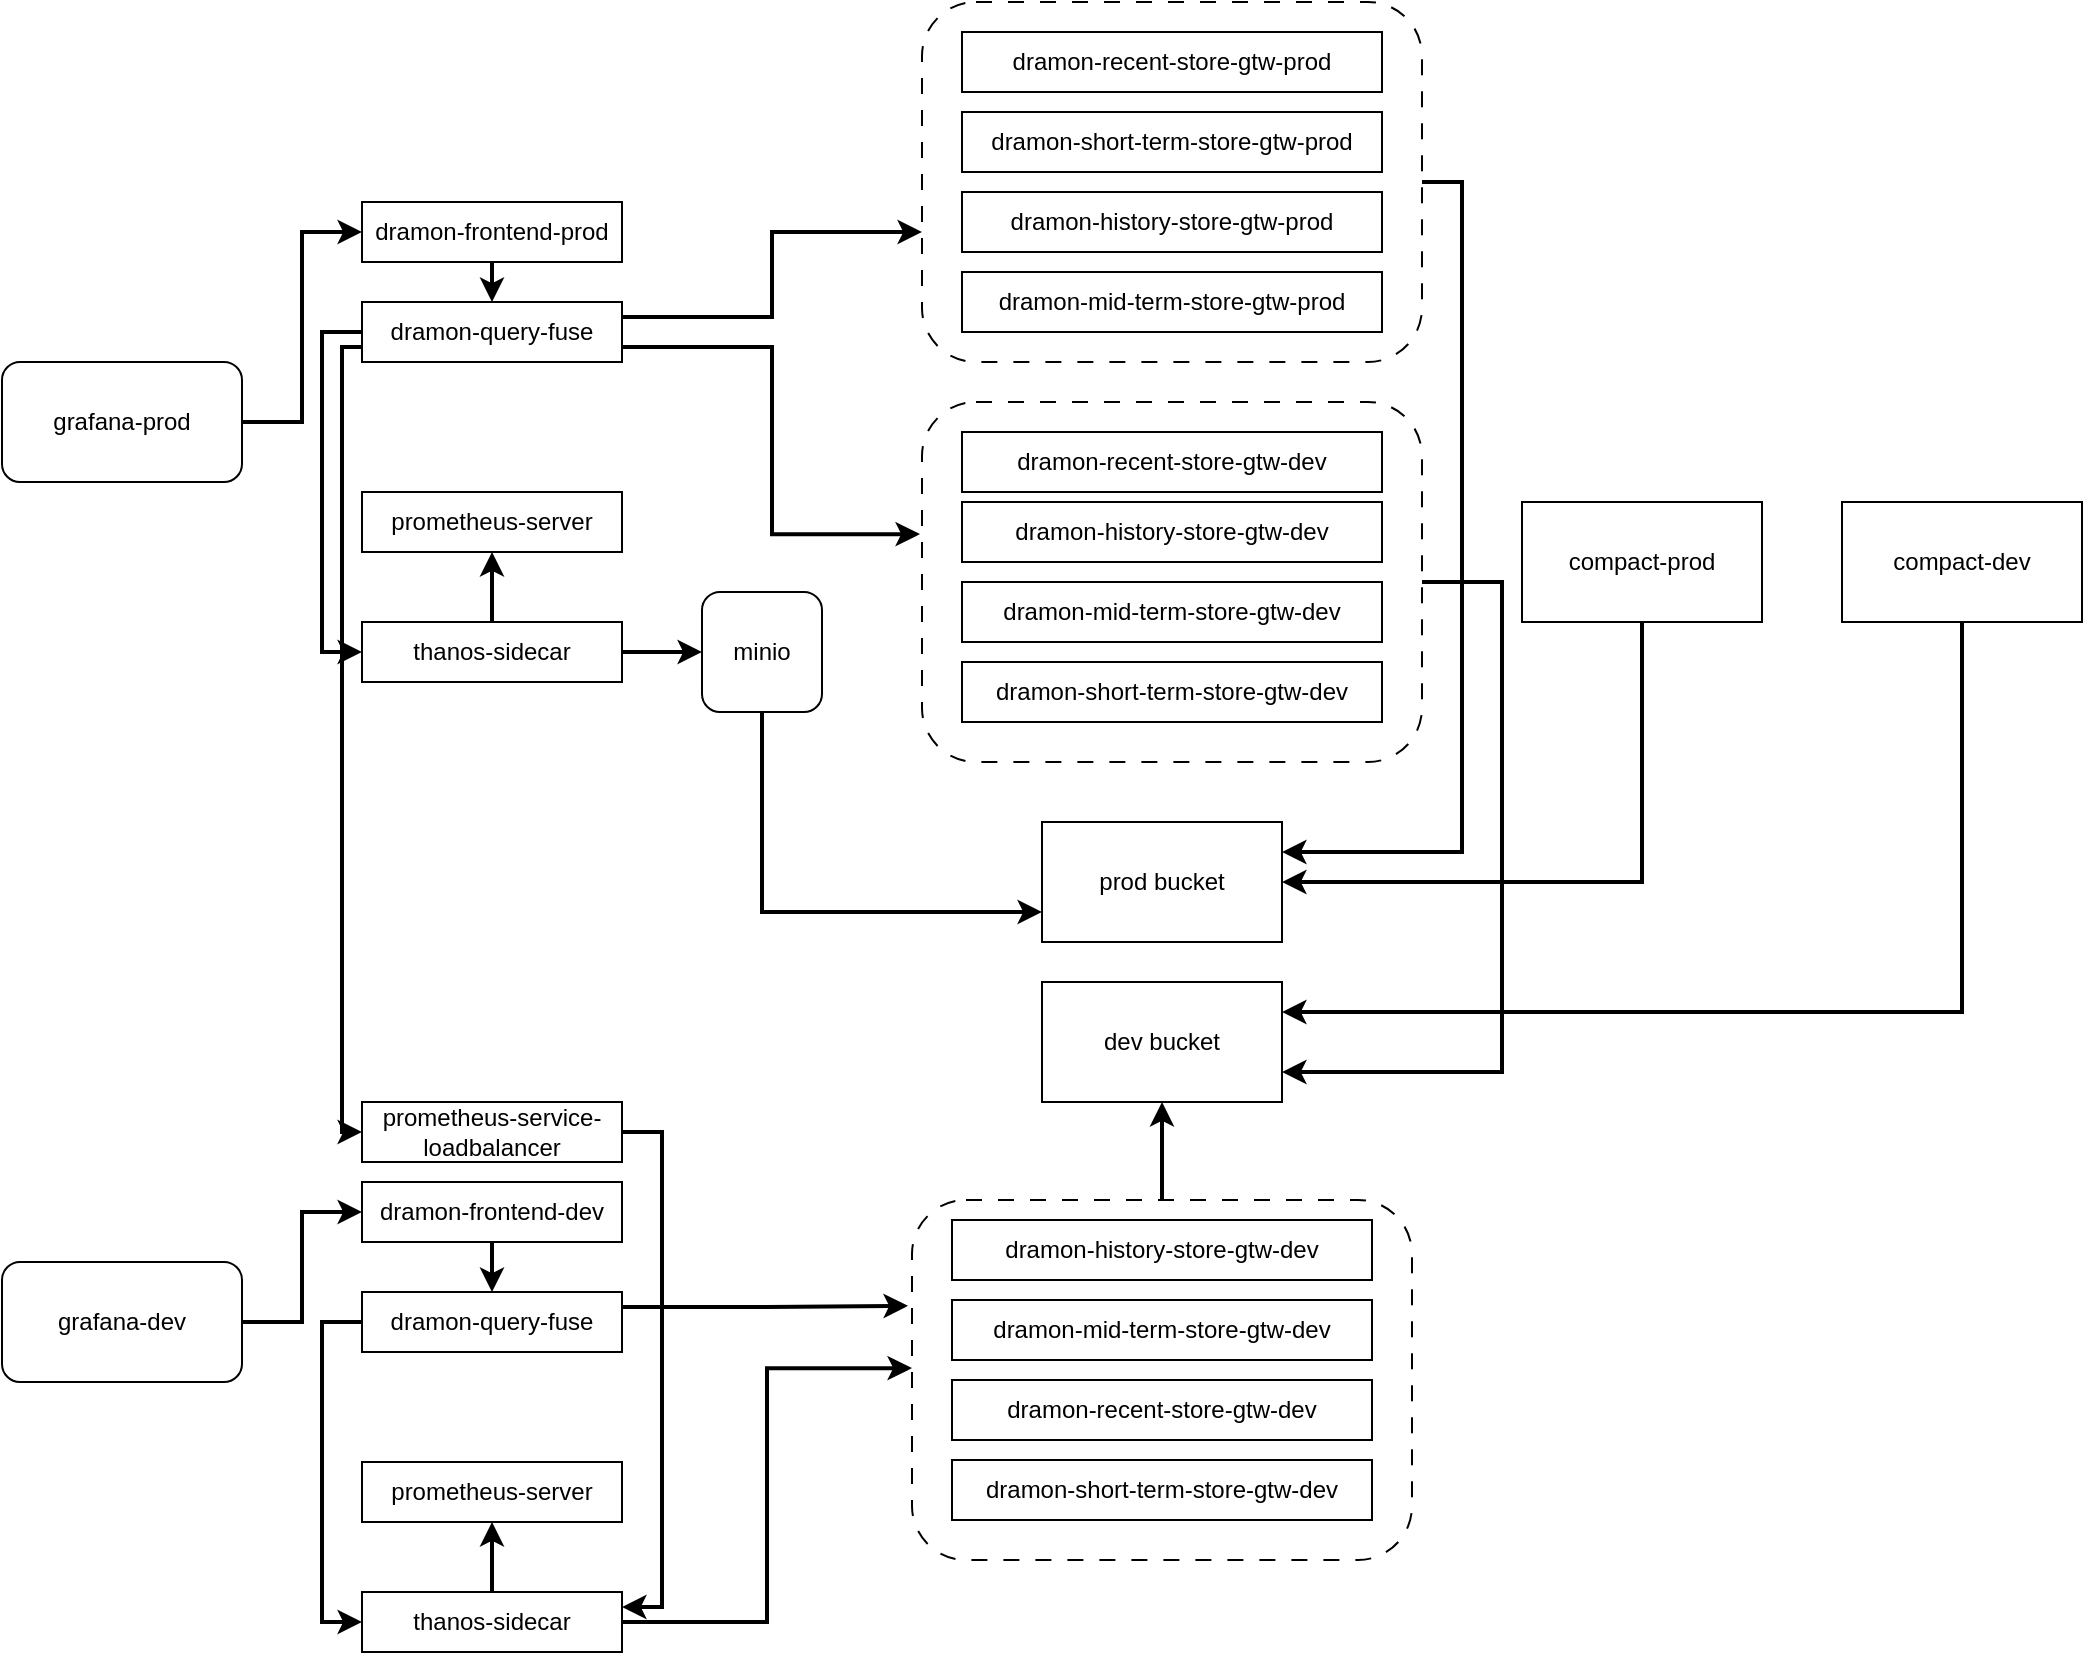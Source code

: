 <mxfile version="21.2.3" type="github">
  <diagram name="Page-1" id="c7558073-3199-34d8-9f00-42111426c3f3">
    <mxGraphModel dx="880" dy="452" grid="1" gridSize="10" guides="1" tooltips="1" connect="1" arrows="1" fold="1" page="1" pageScale="1" pageWidth="826" pageHeight="1169" background="none" math="0" shadow="0">
      <root>
        <mxCell id="0" />
        <mxCell id="1" parent="0" />
        <mxCell id="tp-TrREpgneFB7gpDnLy-1" value="" style="group" parent="1" vertex="1" connectable="0">
          <mxGeometry x="20" y="370" width="1040" height="825" as="geometry" />
        </mxCell>
        <mxCell id="u2j_IW3laRriKSuZbmPG-146" value="" style="rounded=1;whiteSpace=wrap;html=1;dashed=1;dashPattern=8 8;" parent="tp-TrREpgneFB7gpDnLy-1" vertex="1">
          <mxGeometry x="455" y="599" width="250" height="180" as="geometry" />
        </mxCell>
        <mxCell id="u2j_IW3laRriKSuZbmPG-108" value="" style="rounded=1;whiteSpace=wrap;html=1;dashed=1;dashPattern=8 8;" parent="tp-TrREpgneFB7gpDnLy-1" vertex="1">
          <mxGeometry x="460" y="200" width="250" height="180" as="geometry" />
        </mxCell>
        <mxCell id="u2j_IW3laRriKSuZbmPG-106" value="" style="rounded=1;whiteSpace=wrap;html=1;dashed=1;dashPattern=8 8;" parent="tp-TrREpgneFB7gpDnLy-1" vertex="1">
          <mxGeometry x="460" width="250" height="180" as="geometry" />
        </mxCell>
        <mxCell id="u2j_IW3laRriKSuZbmPG-96" value="grafana-prod" style="rounded=1;whiteSpace=wrap;html=1;" parent="tp-TrREpgneFB7gpDnLy-1" vertex="1">
          <mxGeometry y="180" width="120" height="60" as="geometry" />
        </mxCell>
        <mxCell id="u2j_IW3laRriKSuZbmPG-97" value="grafana-dev" style="rounded=1;whiteSpace=wrap;html=1;" parent="tp-TrREpgneFB7gpDnLy-1" vertex="1">
          <mxGeometry y="630" width="120" height="60" as="geometry" />
        </mxCell>
        <mxCell id="u2j_IW3laRriKSuZbmPG-98" value="dramon-history-store-gtw-prod" style="rounded=0;whiteSpace=wrap;html=1;" parent="tp-TrREpgneFB7gpDnLy-1" vertex="1">
          <mxGeometry x="480" y="95" width="210" height="30" as="geometry" />
        </mxCell>
        <mxCell id="u2j_IW3laRriKSuZbmPG-99" value="dramon-short-term-store-gtw-prod" style="rounded=0;whiteSpace=wrap;html=1;" parent="tp-TrREpgneFB7gpDnLy-1" vertex="1">
          <mxGeometry x="480" y="55" width="210" height="30" as="geometry" />
        </mxCell>
        <mxCell id="u2j_IW3laRriKSuZbmPG-100" value="dramon-recent-store-gtw-prod" style="rounded=0;whiteSpace=wrap;html=1;" parent="tp-TrREpgneFB7gpDnLy-1" vertex="1">
          <mxGeometry x="480" y="15" width="210" height="30" as="geometry" />
        </mxCell>
        <mxCell id="u2j_IW3laRriKSuZbmPG-101" value="dramon-mid-term-store-gtw-prod" style="rounded=0;whiteSpace=wrap;html=1;" parent="tp-TrREpgneFB7gpDnLy-1" vertex="1">
          <mxGeometry x="480" y="135" width="210" height="30" as="geometry" />
        </mxCell>
        <mxCell id="u2j_IW3laRriKSuZbmPG-102" value="dramon-recent-store-gtw-dev" style="rounded=0;whiteSpace=wrap;html=1;" parent="tp-TrREpgneFB7gpDnLy-1" vertex="1">
          <mxGeometry x="480" y="215" width="210" height="30" as="geometry" />
        </mxCell>
        <mxCell id="u2j_IW3laRriKSuZbmPG-103" value="dramon-history-store-gtw-dev" style="rounded=0;whiteSpace=wrap;html=1;" parent="tp-TrREpgneFB7gpDnLy-1" vertex="1">
          <mxGeometry x="480" y="250" width="210" height="30" as="geometry" />
        </mxCell>
        <mxCell id="u2j_IW3laRriKSuZbmPG-104" value="dramon-mid-term-store-gtw-dev" style="rounded=0;whiteSpace=wrap;html=1;" parent="tp-TrREpgneFB7gpDnLy-1" vertex="1">
          <mxGeometry x="480" y="290" width="210" height="30" as="geometry" />
        </mxCell>
        <mxCell id="u2j_IW3laRriKSuZbmPG-105" value="dramon-short-term-store-gtw-dev" style="rounded=0;whiteSpace=wrap;html=1;" parent="tp-TrREpgneFB7gpDnLy-1" vertex="1">
          <mxGeometry x="480" y="330" width="210" height="30" as="geometry" />
        </mxCell>
        <mxCell id="u2j_IW3laRriKSuZbmPG-109" value="minio" style="rounded=1;whiteSpace=wrap;html=1;" parent="tp-TrREpgneFB7gpDnLy-1" vertex="1">
          <mxGeometry x="350" y="295" width="60" height="60" as="geometry" />
        </mxCell>
        <mxCell id="u2j_IW3laRriKSuZbmPG-116" style="edgeStyle=orthogonalEdgeStyle;rounded=0;orthogonalLoop=1;jettySize=auto;html=1;exitX=1;exitY=0.25;exitDx=0;exitDy=0;entryX=0;entryY=0.639;entryDx=0;entryDy=0;entryPerimeter=0;strokeWidth=2;" parent="tp-TrREpgneFB7gpDnLy-1" source="u2j_IW3laRriKSuZbmPG-111" target="u2j_IW3laRriKSuZbmPG-106" edge="1">
          <mxGeometry relative="1" as="geometry" />
        </mxCell>
        <mxCell id="u2j_IW3laRriKSuZbmPG-119" style="edgeStyle=orthogonalEdgeStyle;rounded=0;orthogonalLoop=1;jettySize=auto;html=1;exitX=1;exitY=0.75;exitDx=0;exitDy=0;entryX=-0.004;entryY=0.367;entryDx=0;entryDy=0;entryPerimeter=0;strokeWidth=2;" parent="tp-TrREpgneFB7gpDnLy-1" source="u2j_IW3laRriKSuZbmPG-111" target="u2j_IW3laRriKSuZbmPG-108" edge="1">
          <mxGeometry relative="1" as="geometry" />
        </mxCell>
        <mxCell id="u2j_IW3laRriKSuZbmPG-110" value="dramon-frontend-prod" style="rounded=0;whiteSpace=wrap;html=1;" parent="tp-TrREpgneFB7gpDnLy-1" vertex="1">
          <mxGeometry x="180" y="100" width="130" height="30" as="geometry" />
        </mxCell>
        <mxCell id="u2j_IW3laRriKSuZbmPG-115" style="edgeStyle=orthogonalEdgeStyle;rounded=0;orthogonalLoop=1;jettySize=auto;html=1;exitX=1;exitY=0.5;exitDx=0;exitDy=0;entryX=0;entryY=0.5;entryDx=0;entryDy=0;strokeWidth=2;" parent="tp-TrREpgneFB7gpDnLy-1" source="u2j_IW3laRriKSuZbmPG-96" target="u2j_IW3laRriKSuZbmPG-110" edge="1">
          <mxGeometry relative="1" as="geometry" />
        </mxCell>
        <mxCell id="_O4cGA8L_VShdW1dZ3VY-2" style="edgeStyle=orthogonalEdgeStyle;rounded=0;orthogonalLoop=1;jettySize=auto;html=1;exitX=0;exitY=0.75;exitDx=0;exitDy=0;entryX=0;entryY=0.5;entryDx=0;entryDy=0;strokeWidth=2;" edge="1" parent="tp-TrREpgneFB7gpDnLy-1" source="u2j_IW3laRriKSuZbmPG-111" target="_O4cGA8L_VShdW1dZ3VY-1">
          <mxGeometry relative="1" as="geometry">
            <Array as="points">
              <mxPoint x="170" y="173" />
              <mxPoint x="170" y="565" />
            </Array>
          </mxGeometry>
        </mxCell>
        <mxCell id="u2j_IW3laRriKSuZbmPG-111" value="dramon-query-fuse" style="rounded=0;whiteSpace=wrap;html=1;" parent="tp-TrREpgneFB7gpDnLy-1" vertex="1">
          <mxGeometry x="180" y="150" width="130" height="30" as="geometry" />
        </mxCell>
        <mxCell id="u2j_IW3laRriKSuZbmPG-127" style="edgeStyle=orthogonalEdgeStyle;rounded=0;orthogonalLoop=1;jettySize=auto;html=1;exitX=0.5;exitY=1;exitDx=0;exitDy=0;entryX=0.5;entryY=0;entryDx=0;entryDy=0;strokeWidth=2;" parent="tp-TrREpgneFB7gpDnLy-1" source="u2j_IW3laRriKSuZbmPG-110" target="u2j_IW3laRriKSuZbmPG-111" edge="1">
          <mxGeometry relative="1" as="geometry" />
        </mxCell>
        <mxCell id="u2j_IW3laRriKSuZbmPG-112" value="&lt;p style=&quot;margin-top: 0pt; margin-bottom: 0pt; margin-left: 0in; direction: ltr; unicode-bidi: embed; word-break: normal;&quot;&gt;prometheus-server&lt;/p&gt;" style="rounded=0;whiteSpace=wrap;html=1;" parent="tp-TrREpgneFB7gpDnLy-1" vertex="1">
          <mxGeometry x="180" y="245" width="130" height="30" as="geometry" />
        </mxCell>
        <mxCell id="u2j_IW3laRriKSuZbmPG-129" style="edgeStyle=orthogonalEdgeStyle;rounded=0;orthogonalLoop=1;jettySize=auto;html=1;exitX=0.5;exitY=0;exitDx=0;exitDy=0;entryX=0.5;entryY=1;entryDx=0;entryDy=0;strokeWidth=2;" parent="tp-TrREpgneFB7gpDnLy-1" source="u2j_IW3laRriKSuZbmPG-113" target="u2j_IW3laRriKSuZbmPG-112" edge="1">
          <mxGeometry relative="1" as="geometry" />
        </mxCell>
        <mxCell id="u2j_IW3laRriKSuZbmPG-132" style="edgeStyle=orthogonalEdgeStyle;rounded=0;orthogonalLoop=1;jettySize=auto;html=1;exitX=1;exitY=0.5;exitDx=0;exitDy=0;entryX=0;entryY=0.5;entryDx=0;entryDy=0;strokeWidth=2;" parent="tp-TrREpgneFB7gpDnLy-1" source="u2j_IW3laRriKSuZbmPG-113" target="u2j_IW3laRriKSuZbmPG-109" edge="1">
          <mxGeometry relative="1" as="geometry" />
        </mxCell>
        <mxCell id="u2j_IW3laRriKSuZbmPG-113" value="&lt;p style=&quot;margin-top: 0pt; margin-bottom: 0pt; margin-left: 0in; direction: ltr; unicode-bidi: embed; word-break: normal;&quot;&gt;thanos-sidecar&lt;/p&gt;" style="rounded=0;whiteSpace=wrap;html=1;" parent="tp-TrREpgneFB7gpDnLy-1" vertex="1">
          <mxGeometry x="180" y="310" width="130" height="30" as="geometry" />
        </mxCell>
        <mxCell id="u2j_IW3laRriKSuZbmPG-128" style="edgeStyle=orthogonalEdgeStyle;rounded=0;orthogonalLoop=1;jettySize=auto;html=1;exitX=0;exitY=0.5;exitDx=0;exitDy=0;entryX=0;entryY=0.5;entryDx=0;entryDy=0;strokeWidth=2;" parent="tp-TrREpgneFB7gpDnLy-1" source="u2j_IW3laRriKSuZbmPG-111" target="u2j_IW3laRriKSuZbmPG-113" edge="1">
          <mxGeometry relative="1" as="geometry" />
        </mxCell>
        <mxCell id="u2j_IW3laRriKSuZbmPG-120" value="prod&amp;nbsp;bucket" style="rounded=0;whiteSpace=wrap;html=1;" parent="tp-TrREpgneFB7gpDnLy-1" vertex="1">
          <mxGeometry x="520" y="410" width="120" height="60" as="geometry" />
        </mxCell>
        <mxCell id="u2j_IW3laRriKSuZbmPG-134" style="edgeStyle=orthogonalEdgeStyle;rounded=0;orthogonalLoop=1;jettySize=auto;html=1;exitX=1;exitY=0.5;exitDx=0;exitDy=0;entryX=1;entryY=0.25;entryDx=0;entryDy=0;strokeWidth=2;" parent="tp-TrREpgneFB7gpDnLy-1" source="u2j_IW3laRriKSuZbmPG-106" target="u2j_IW3laRriKSuZbmPG-120" edge="1">
          <mxGeometry relative="1" as="geometry" />
        </mxCell>
        <mxCell id="u2j_IW3laRriKSuZbmPG-133" style="edgeStyle=orthogonalEdgeStyle;rounded=0;orthogonalLoop=1;jettySize=auto;html=1;exitX=0.5;exitY=1;exitDx=0;exitDy=0;entryX=0;entryY=0.75;entryDx=0;entryDy=0;strokeWidth=2;" parent="tp-TrREpgneFB7gpDnLy-1" source="u2j_IW3laRriKSuZbmPG-109" target="u2j_IW3laRriKSuZbmPG-120" edge="1">
          <mxGeometry relative="1" as="geometry" />
        </mxCell>
        <mxCell id="u2j_IW3laRriKSuZbmPG-121" value="dev bucket" style="rounded=0;whiteSpace=wrap;html=1;" parent="tp-TrREpgneFB7gpDnLy-1" vertex="1">
          <mxGeometry x="520" y="490" width="120" height="60" as="geometry" />
        </mxCell>
        <mxCell id="u2j_IW3laRriKSuZbmPG-153" style="edgeStyle=orthogonalEdgeStyle;rounded=0;orthogonalLoop=1;jettySize=auto;html=1;exitX=0.5;exitY=0;exitDx=0;exitDy=0;entryX=0.5;entryY=1;entryDx=0;entryDy=0;strokeWidth=2;" parent="tp-TrREpgneFB7gpDnLy-1" source="u2j_IW3laRriKSuZbmPG-146" target="u2j_IW3laRriKSuZbmPG-121" edge="1">
          <mxGeometry relative="1" as="geometry" />
        </mxCell>
        <mxCell id="u2j_IW3laRriKSuZbmPG-135" style="edgeStyle=orthogonalEdgeStyle;rounded=0;orthogonalLoop=1;jettySize=auto;html=1;exitX=1;exitY=0.5;exitDx=0;exitDy=0;entryX=1;entryY=0.75;entryDx=0;entryDy=0;strokeWidth=2;" parent="tp-TrREpgneFB7gpDnLy-1" source="u2j_IW3laRriKSuZbmPG-108" target="u2j_IW3laRriKSuZbmPG-121" edge="1">
          <mxGeometry relative="1" as="geometry">
            <Array as="points">
              <mxPoint x="750" y="290" />
              <mxPoint x="750" y="535" />
            </Array>
          </mxGeometry>
        </mxCell>
        <mxCell id="u2j_IW3laRriKSuZbmPG-125" style="edgeStyle=orthogonalEdgeStyle;rounded=0;orthogonalLoop=1;jettySize=auto;html=1;exitX=0.5;exitY=1;exitDx=0;exitDy=0;entryX=1;entryY=0.5;entryDx=0;entryDy=0;strokeWidth=2;" parent="tp-TrREpgneFB7gpDnLy-1" source="u2j_IW3laRriKSuZbmPG-123" target="u2j_IW3laRriKSuZbmPG-120" edge="1">
          <mxGeometry relative="1" as="geometry" />
        </mxCell>
        <mxCell id="u2j_IW3laRriKSuZbmPG-123" value="&lt;p style=&quot;margin-top: 0pt; margin-bottom: 0pt; margin-left: 0in; direction: ltr; unicode-bidi: embed; word-break: normal;&quot;&gt;compact-prod&lt;/p&gt;" style="rounded=0;whiteSpace=wrap;html=1;" parent="tp-TrREpgneFB7gpDnLy-1" vertex="1">
          <mxGeometry x="760" y="250" width="120" height="60" as="geometry" />
        </mxCell>
        <mxCell id="u2j_IW3laRriKSuZbmPG-126" style="edgeStyle=orthogonalEdgeStyle;rounded=0;orthogonalLoop=1;jettySize=auto;html=1;exitX=0.5;exitY=1;exitDx=0;exitDy=0;entryX=1;entryY=0.25;entryDx=0;entryDy=0;strokeWidth=2;" parent="tp-TrREpgneFB7gpDnLy-1" source="u2j_IW3laRriKSuZbmPG-124" target="u2j_IW3laRriKSuZbmPG-121" edge="1">
          <mxGeometry relative="1" as="geometry" />
        </mxCell>
        <mxCell id="u2j_IW3laRriKSuZbmPG-124" value="&lt;p style=&quot;margin-top: 0pt; margin-bottom: 0pt; margin-left: 0in; direction: ltr; unicode-bidi: embed; word-break: normal;&quot;&gt;compact-dev&lt;/p&gt;" style="rounded=0;whiteSpace=wrap;html=1;" parent="tp-TrREpgneFB7gpDnLy-1" vertex="1">
          <mxGeometry x="920" y="250" width="120" height="60" as="geometry" />
        </mxCell>
        <mxCell id="u2j_IW3laRriKSuZbmPG-137" value="dramon-frontend-dev" style="rounded=0;whiteSpace=wrap;html=1;" parent="tp-TrREpgneFB7gpDnLy-1" vertex="1">
          <mxGeometry x="180" y="590" width="130" height="30" as="geometry" />
        </mxCell>
        <mxCell id="u2j_IW3laRriKSuZbmPG-147" style="edgeStyle=orthogonalEdgeStyle;rounded=0;orthogonalLoop=1;jettySize=auto;html=1;exitX=1;exitY=0.5;exitDx=0;exitDy=0;entryX=0;entryY=0.5;entryDx=0;entryDy=0;strokeWidth=2;" parent="tp-TrREpgneFB7gpDnLy-1" source="u2j_IW3laRriKSuZbmPG-97" target="u2j_IW3laRriKSuZbmPG-137" edge="1">
          <mxGeometry relative="1" as="geometry" />
        </mxCell>
        <mxCell id="u2j_IW3laRriKSuZbmPG-154" style="edgeStyle=orthogonalEdgeStyle;rounded=0;orthogonalLoop=1;jettySize=auto;html=1;exitX=1;exitY=0.25;exitDx=0;exitDy=0;entryX=-0.008;entryY=0.294;entryDx=0;entryDy=0;entryPerimeter=0;strokeWidth=2;" parent="tp-TrREpgneFB7gpDnLy-1" source="u2j_IW3laRriKSuZbmPG-138" target="u2j_IW3laRriKSuZbmPG-146" edge="1">
          <mxGeometry relative="1" as="geometry" />
        </mxCell>
        <mxCell id="u2j_IW3laRriKSuZbmPG-138" value="dramon-query-fuse" style="rounded=0;whiteSpace=wrap;html=1;" parent="tp-TrREpgneFB7gpDnLy-1" vertex="1">
          <mxGeometry x="180" y="645" width="130" height="30" as="geometry" />
        </mxCell>
        <mxCell id="u2j_IW3laRriKSuZbmPG-148" style="edgeStyle=orthogonalEdgeStyle;rounded=0;orthogonalLoop=1;jettySize=auto;html=1;exitX=0.5;exitY=1;exitDx=0;exitDy=0;entryX=0.5;entryY=0;entryDx=0;entryDy=0;strokeWidth=2;" parent="tp-TrREpgneFB7gpDnLy-1" source="u2j_IW3laRriKSuZbmPG-137" target="u2j_IW3laRriKSuZbmPG-138" edge="1">
          <mxGeometry relative="1" as="geometry" />
        </mxCell>
        <mxCell id="u2j_IW3laRriKSuZbmPG-139" value="&lt;p style=&quot;margin-top: 0pt; margin-bottom: 0pt; margin-left: 0in; direction: ltr; unicode-bidi: embed; word-break: normal;&quot;&gt;prometheus-server&lt;/p&gt;" style="rounded=0;whiteSpace=wrap;html=1;" parent="tp-TrREpgneFB7gpDnLy-1" vertex="1">
          <mxGeometry x="180" y="730" width="130" height="30" as="geometry" />
        </mxCell>
        <mxCell id="u2j_IW3laRriKSuZbmPG-151" style="edgeStyle=orthogonalEdgeStyle;rounded=0;orthogonalLoop=1;jettySize=auto;html=1;entryX=0.5;entryY=1;entryDx=0;entryDy=0;strokeWidth=2;" parent="tp-TrREpgneFB7gpDnLy-1" source="u2j_IW3laRriKSuZbmPG-140" target="u2j_IW3laRriKSuZbmPG-139" edge="1">
          <mxGeometry relative="1" as="geometry" />
        </mxCell>
        <mxCell id="u2j_IW3laRriKSuZbmPG-152" style="edgeStyle=orthogonalEdgeStyle;rounded=0;orthogonalLoop=1;jettySize=auto;html=1;exitX=1;exitY=0.5;exitDx=0;exitDy=0;entryX=0;entryY=0.467;entryDx=0;entryDy=0;entryPerimeter=0;strokeWidth=2;" parent="tp-TrREpgneFB7gpDnLy-1" source="u2j_IW3laRriKSuZbmPG-140" target="u2j_IW3laRriKSuZbmPG-146" edge="1">
          <mxGeometry relative="1" as="geometry" />
        </mxCell>
        <mxCell id="u2j_IW3laRriKSuZbmPG-140" value="&lt;p style=&quot;margin-top: 0pt; margin-bottom: 0pt; margin-left: 0in; direction: ltr; unicode-bidi: embed; word-break: normal;&quot;&gt;thanos-sidecar&lt;/p&gt;" style="rounded=0;whiteSpace=wrap;html=1;" parent="tp-TrREpgneFB7gpDnLy-1" vertex="1">
          <mxGeometry x="180" y="795" width="130" height="30" as="geometry" />
        </mxCell>
        <mxCell id="u2j_IW3laRriKSuZbmPG-149" style="edgeStyle=orthogonalEdgeStyle;rounded=0;orthogonalLoop=1;jettySize=auto;html=1;exitX=0;exitY=0.5;exitDx=0;exitDy=0;entryX=0;entryY=0.5;entryDx=0;entryDy=0;strokeWidth=2;" parent="tp-TrREpgneFB7gpDnLy-1" source="u2j_IW3laRriKSuZbmPG-138" target="u2j_IW3laRriKSuZbmPG-140" edge="1">
          <mxGeometry relative="1" as="geometry" />
        </mxCell>
        <mxCell id="u2j_IW3laRriKSuZbmPG-141" value="dramon-history-store-gtw-dev" style="rounded=0;whiteSpace=wrap;html=1;" parent="tp-TrREpgneFB7gpDnLy-1" vertex="1">
          <mxGeometry x="475" y="609" width="210" height="30" as="geometry" />
        </mxCell>
        <mxCell id="u2j_IW3laRriKSuZbmPG-142" value="dramon-mid-term-store-gtw-dev" style="rounded=0;whiteSpace=wrap;html=1;" parent="tp-TrREpgneFB7gpDnLy-1" vertex="1">
          <mxGeometry x="475" y="649" width="210" height="30" as="geometry" />
        </mxCell>
        <mxCell id="u2j_IW3laRriKSuZbmPG-143" value="dramon-recent-store-gtw-dev" style="rounded=0;whiteSpace=wrap;html=1;" parent="tp-TrREpgneFB7gpDnLy-1" vertex="1">
          <mxGeometry x="475" y="689" width="210" height="30" as="geometry" />
        </mxCell>
        <mxCell id="u2j_IW3laRriKSuZbmPG-144" value="dramon-short-term-store-gtw-dev" style="rounded=0;whiteSpace=wrap;html=1;" parent="tp-TrREpgneFB7gpDnLy-1" vertex="1">
          <mxGeometry x="475" y="729" width="210" height="30" as="geometry" />
        </mxCell>
        <mxCell id="_O4cGA8L_VShdW1dZ3VY-3" style="edgeStyle=orthogonalEdgeStyle;rounded=0;orthogonalLoop=1;jettySize=auto;html=1;exitX=1;exitY=0.5;exitDx=0;exitDy=0;entryX=1;entryY=0.25;entryDx=0;entryDy=0;strokeWidth=2;" edge="1" parent="tp-TrREpgneFB7gpDnLy-1" source="_O4cGA8L_VShdW1dZ3VY-1" target="u2j_IW3laRriKSuZbmPG-140">
          <mxGeometry relative="1" as="geometry" />
        </mxCell>
        <mxCell id="_O4cGA8L_VShdW1dZ3VY-1" value="prometheus-service-loadbalancer" style="rounded=0;whiteSpace=wrap;html=1;" vertex="1" parent="tp-TrREpgneFB7gpDnLy-1">
          <mxGeometry x="180" y="550" width="130" height="30" as="geometry" />
        </mxCell>
      </root>
    </mxGraphModel>
  </diagram>
</mxfile>
